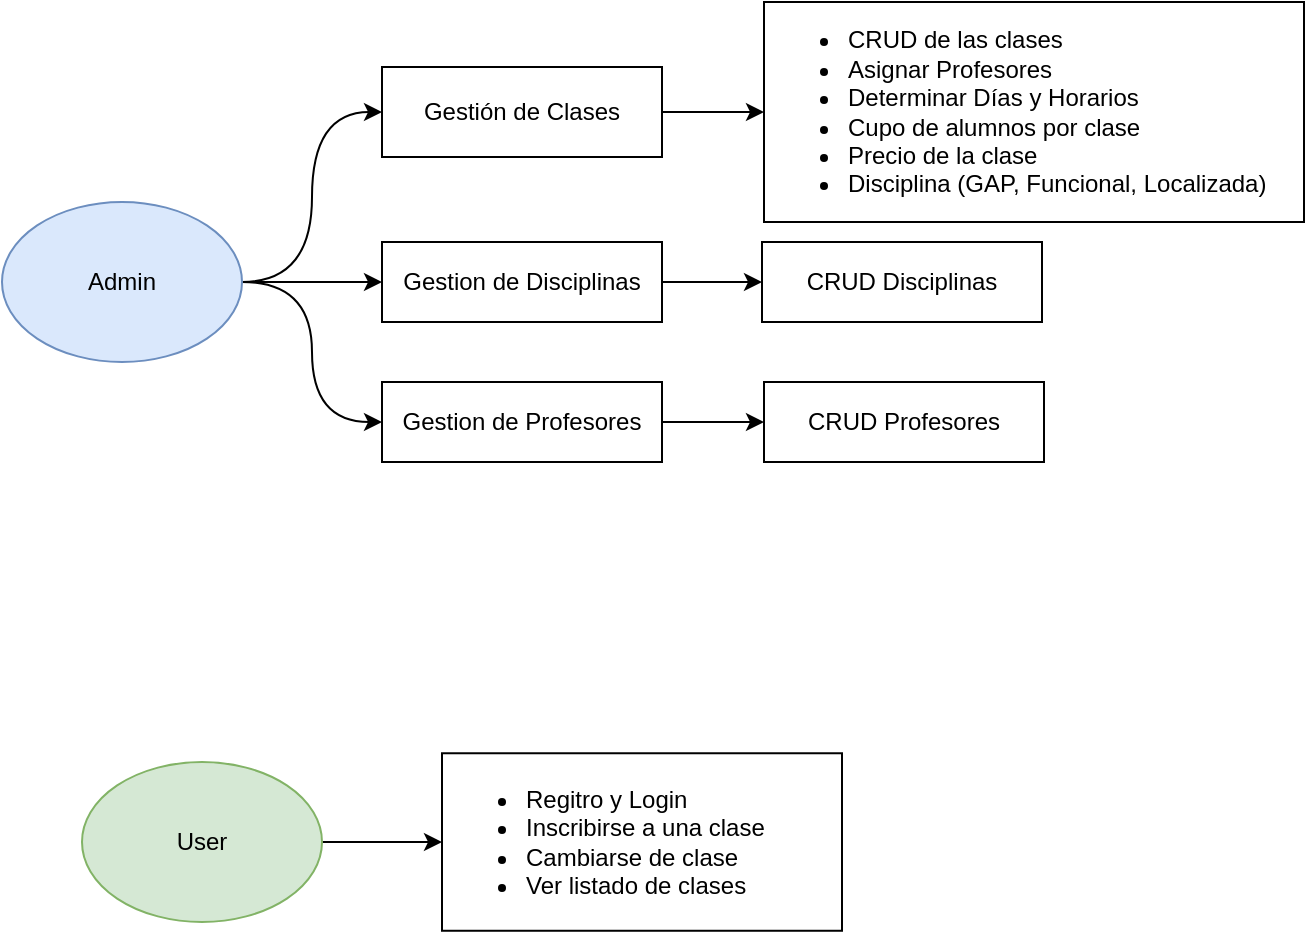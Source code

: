 <mxfile version="20.1.1" type="github">
  <diagram id="i6dDsYbBIXjPh8suPrJ-" name="Page-1">
    <mxGraphModel dx="1038" dy="529" grid="1" gridSize="10" guides="1" tooltips="1" connect="1" arrows="1" fold="1" page="1" pageScale="1" pageWidth="827" pageHeight="1169" math="0" shadow="0">
      <root>
        <mxCell id="0" />
        <mxCell id="1" parent="0" />
        <mxCell id="hlVVJkbPb0i9c_7va6b2-3" value="" style="edgeStyle=orthogonalEdgeStyle;rounded=0;orthogonalLoop=1;jettySize=auto;html=1;curved=1;entryX=0;entryY=0.5;entryDx=0;entryDy=0;exitX=1;exitY=0.5;exitDx=0;exitDy=0;" parent="1" source="hlVVJkbPb0i9c_7va6b2-1" target="hlVVJkbPb0i9c_7va6b2-2" edge="1">
          <mxGeometry relative="1" as="geometry">
            <mxPoint x="190" y="200" as="sourcePoint" />
          </mxGeometry>
        </mxCell>
        <mxCell id="hlVVJkbPb0i9c_7va6b2-5" value="" style="edgeStyle=orthogonalEdgeStyle;rounded=0;orthogonalLoop=1;jettySize=auto;html=1;curved=1;exitX=1;exitY=0.5;exitDx=0;exitDy=0;entryX=0;entryY=0.5;entryDx=0;entryDy=0;" parent="1" source="hlVVJkbPb0i9c_7va6b2-1" target="hlVVJkbPb0i9c_7va6b2-4" edge="1">
          <mxGeometry relative="1" as="geometry">
            <mxPoint x="190" y="200" as="sourcePoint" />
          </mxGeometry>
        </mxCell>
        <mxCell id="hlVVJkbPb0i9c_7va6b2-10" value="" style="edgeStyle=orthogonalEdgeStyle;curved=1;rounded=0;orthogonalLoop=1;jettySize=auto;html=1;entryX=0;entryY=0.5;entryDx=0;entryDy=0;exitX=1;exitY=0.5;exitDx=0;exitDy=0;" parent="1" source="hlVVJkbPb0i9c_7va6b2-1" target="hlVVJkbPb0i9c_7va6b2-9" edge="1">
          <mxGeometry relative="1" as="geometry">
            <mxPoint x="190" y="200" as="sourcePoint" />
          </mxGeometry>
        </mxCell>
        <mxCell id="hlVVJkbPb0i9c_7va6b2-1" value="Admin" style="ellipse;whiteSpace=wrap;html=1;fillColor=#dae8fc;strokeColor=#6c8ebf;" parent="1" vertex="1">
          <mxGeometry x="60" y="130" width="120" height="80" as="geometry" />
        </mxCell>
        <mxCell id="hlVVJkbPb0i9c_7va6b2-7" value="" style="edgeStyle=orthogonalEdgeStyle;curved=1;rounded=0;orthogonalLoop=1;jettySize=auto;html=1;" parent="1" source="hlVVJkbPb0i9c_7va6b2-2" target="hlVVJkbPb0i9c_7va6b2-6" edge="1">
          <mxGeometry relative="1" as="geometry" />
        </mxCell>
        <mxCell id="hlVVJkbPb0i9c_7va6b2-2" value="Gestión de Clases" style="whiteSpace=wrap;html=1;" parent="1" vertex="1">
          <mxGeometry x="250" y="62.5" width="140" height="45" as="geometry" />
        </mxCell>
        <mxCell id="hlVVJkbPb0i9c_7va6b2-14" value="" style="edgeStyle=orthogonalEdgeStyle;curved=1;rounded=0;orthogonalLoop=1;jettySize=auto;html=1;" parent="1" source="hlVVJkbPb0i9c_7va6b2-4" target="hlVVJkbPb0i9c_7va6b2-13" edge="1">
          <mxGeometry relative="1" as="geometry" />
        </mxCell>
        <mxCell id="hlVVJkbPb0i9c_7va6b2-4" value="Gestion de Profesores" style="whiteSpace=wrap;html=1;" parent="1" vertex="1">
          <mxGeometry x="250" y="220" width="140" height="40" as="geometry" />
        </mxCell>
        <mxCell id="hlVVJkbPb0i9c_7va6b2-6" value="&lt;ul&gt;&lt;li&gt;CRUD de las clases&lt;/li&gt;&lt;li&gt;Asignar Profesores&lt;/li&gt;&lt;li&gt;Determinar Días y Horarios&lt;/li&gt;&lt;li&gt;&lt;span style=&quot;background-color: initial;&quot;&gt;Cupo de alumnos por clase&lt;/span&gt;&lt;/li&gt;&lt;li&gt;&lt;span style=&quot;background-color: initial;&quot;&gt;Precio de la clase&lt;/span&gt;&lt;/li&gt;&lt;li&gt;Disciplina (GAP, Funcional, Localizada)&lt;/li&gt;&lt;/ul&gt;" style="whiteSpace=wrap;html=1;align=left;" parent="1" vertex="1">
          <mxGeometry x="441" y="30" width="270" height="110" as="geometry" />
        </mxCell>
        <mxCell id="hlVVJkbPb0i9c_7va6b2-12" value="" style="edgeStyle=orthogonalEdgeStyle;curved=1;rounded=0;orthogonalLoop=1;jettySize=auto;html=1;" parent="1" source="hlVVJkbPb0i9c_7va6b2-9" target="hlVVJkbPb0i9c_7va6b2-11" edge="1">
          <mxGeometry relative="1" as="geometry" />
        </mxCell>
        <mxCell id="hlVVJkbPb0i9c_7va6b2-9" value="Gestion de Disciplinas" style="whiteSpace=wrap;html=1;" parent="1" vertex="1">
          <mxGeometry x="250" y="150" width="140" height="40" as="geometry" />
        </mxCell>
        <mxCell id="hlVVJkbPb0i9c_7va6b2-11" value="CRUD Disciplinas" style="whiteSpace=wrap;html=1;" parent="1" vertex="1">
          <mxGeometry x="440" y="150" width="140" height="40" as="geometry" />
        </mxCell>
        <mxCell id="hlVVJkbPb0i9c_7va6b2-13" value="CRUD Profesores" style="whiteSpace=wrap;html=1;" parent="1" vertex="1">
          <mxGeometry x="441" y="220" width="140" height="40" as="geometry" />
        </mxCell>
        <mxCell id="pVDBCByU95Vz9o_DH50R-4" value="" style="edgeStyle=orthogonalEdgeStyle;curved=1;rounded=0;orthogonalLoop=1;jettySize=auto;html=1;" edge="1" parent="1" source="pVDBCByU95Vz9o_DH50R-2" target="pVDBCByU95Vz9o_DH50R-3">
          <mxGeometry relative="1" as="geometry" />
        </mxCell>
        <mxCell id="pVDBCByU95Vz9o_DH50R-2" value="User" style="ellipse;whiteSpace=wrap;html=1;fillColor=#d5e8d4;strokeColor=#82b366;" vertex="1" parent="1">
          <mxGeometry x="100" y="410" width="120" height="80" as="geometry" />
        </mxCell>
        <mxCell id="pVDBCByU95Vz9o_DH50R-3" value="&lt;ul&gt;&lt;li&gt;Regitro y Login&lt;/li&gt;&lt;li&gt;Inscribirse a una clase&lt;/li&gt;&lt;li&gt;Cambiarse de clase&lt;/li&gt;&lt;li&gt;Ver listado de clases&lt;/li&gt;&lt;/ul&gt;" style="whiteSpace=wrap;html=1;align=left;" vertex="1" parent="1">
          <mxGeometry x="280" y="405.63" width="200" height="88.75" as="geometry" />
        </mxCell>
      </root>
    </mxGraphModel>
  </diagram>
</mxfile>
